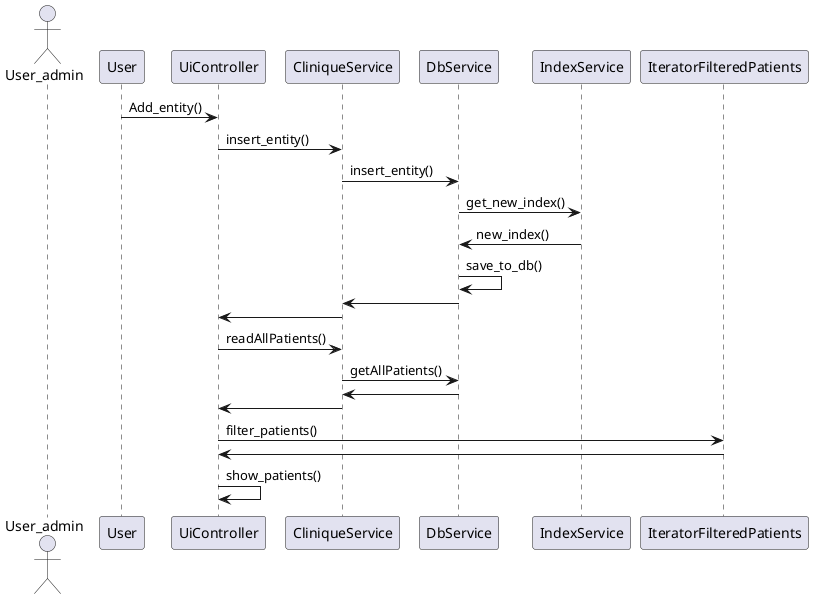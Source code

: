 @startuml
actor User_admin
User -> UiController : Add_entity()
UiController -> CliniqueService : insert_entity()
CliniqueService -> DbService : insert_entity()
DbService -> IndexService : get_new_index()
IndexService -> DbService : new_index()
DbService -> DbService : save_to_db()
DbService -> CliniqueService
CliniqueService -> UiController
UiController -> CliniqueService : readAllPatients()
CliniqueService -> DbService : getAllPatients()
DbService -> CliniqueService
CliniqueService -> UiController
UiController -> IteratorFilteredPatients : filter_patients()
IteratorFilteredPatients -> UiController
UiController -> UiController : show_patients()


@enduml
